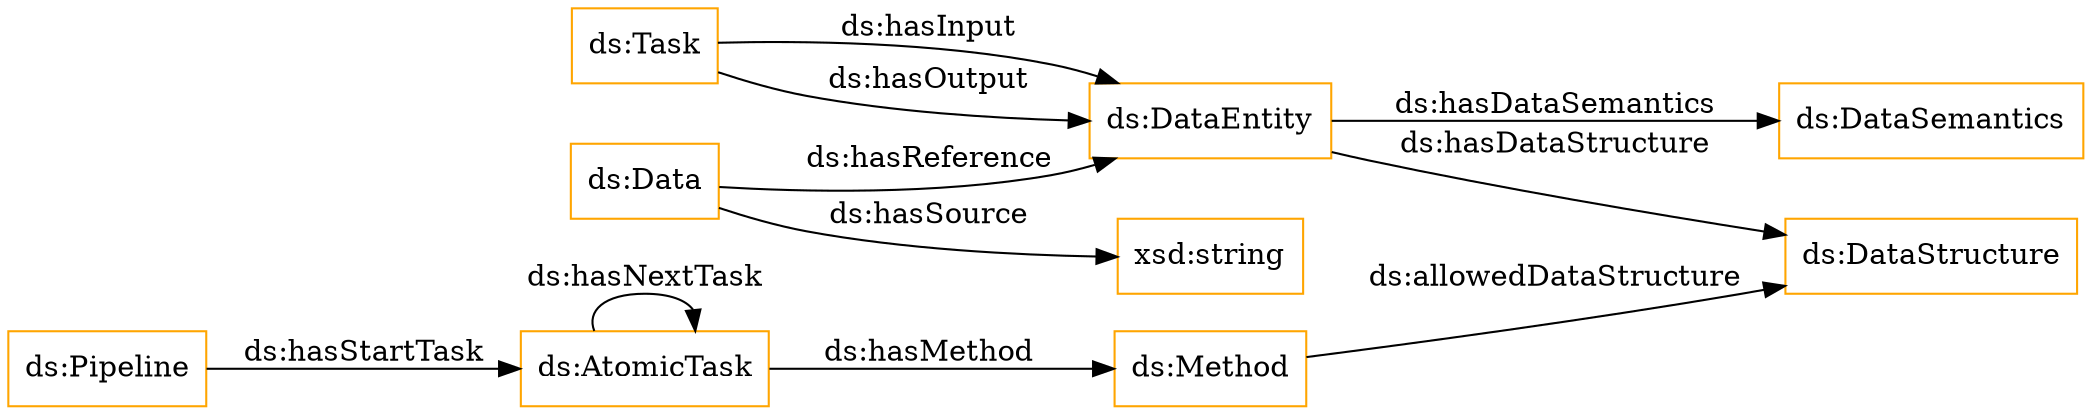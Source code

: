 digraph ar2dtool_diagram { 
rankdir=LR;
size="1501"
node [shape = rectangle, color="orange"]; "ds:Data" "ds:Method" "ds:Pipeline" "ds:Task" "ds:DataSemantics" "ds:DataStructure" "ds:AtomicTask" "ds:DataEntity" ; /*classes style*/
	"ds:DataEntity" -> "ds:DataSemantics" [ label = "ds:hasDataSemantics" ];
	"ds:Data" -> "ds:DataEntity" [ label = "ds:hasReference" ];
	"ds:Task" -> "ds:DataEntity" [ label = "ds:hasOutput" ];
	"ds:Data" -> "xsd:string" [ label = "ds:hasSource" ];
	"ds:AtomicTask" -> "ds:Method" [ label = "ds:hasMethod" ];
	"ds:Task" -> "ds:DataEntity" [ label = "ds:hasInput" ];
	"ds:Method" -> "ds:DataStructure" [ label = "ds:allowedDataStructure" ];
	"ds:AtomicTask" -> "ds:AtomicTask" [ label = "ds:hasNextTask" ];
	"ds:DataEntity" -> "ds:DataStructure" [ label = "ds:hasDataStructure" ];
	"ds:Pipeline" -> "ds:AtomicTask" [ label = "ds:hasStartTask" ];

}
